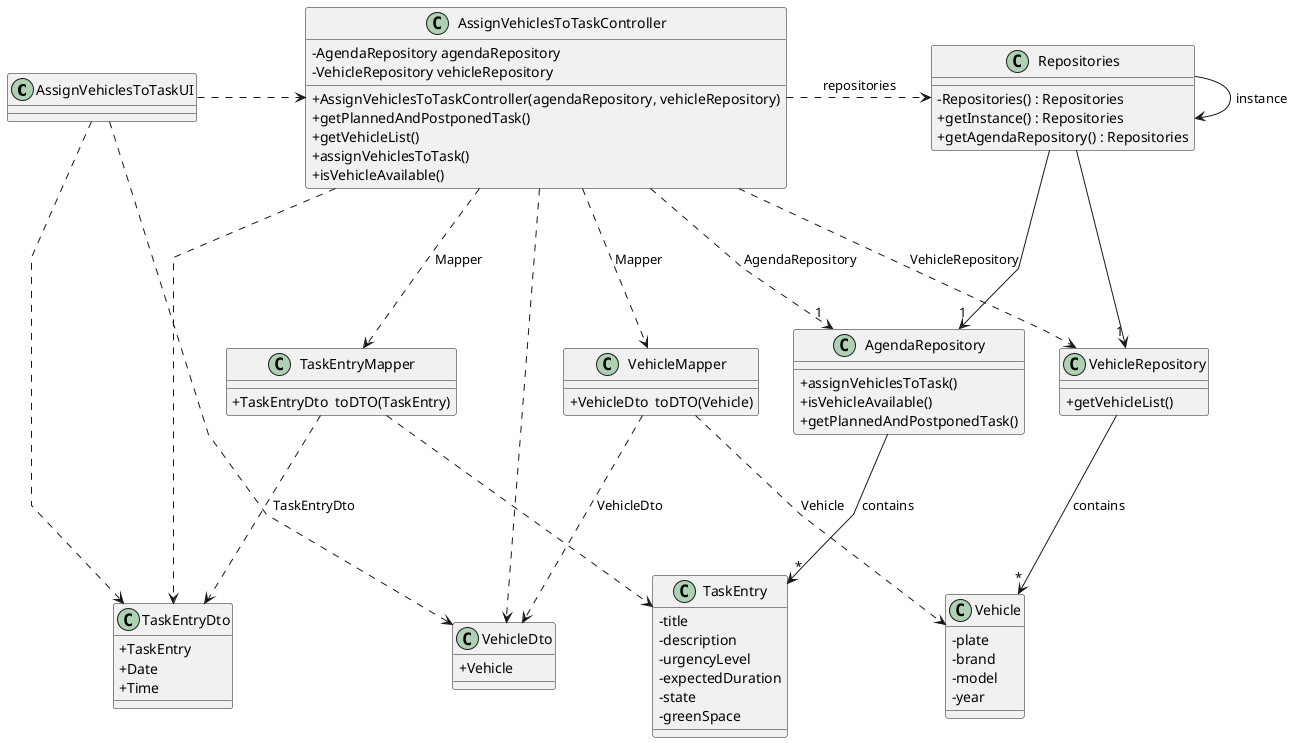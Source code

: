 @startuml
'skinparam monochrome true
skinparam packageStyle rectangle
skinparam shadowing false
skinparam linetype polyline
'skinparam linetype orto

skinparam classAttributeIconSize 0

'left to right direction

class AssignVehiclesToTaskUI{
}


class AssignVehiclesToTaskController{
-AgendaRepository agendaRepository
-VehicleRepository vehicleRepository
    + AssignVehiclesToTaskController(agendaRepository, vehicleRepository)
    + getPlannedAndPostponedTask()
    + getVehicleList()
    + assignVehiclesToTask()
    + isVehicleAvailable()
 }

class Repositories {
-Repositories() : Repositories
    + getInstance() : Repositories
    + getAgendaRepository() : Repositories
}


class AgendaRepository {
    + assignVehiclesToTask()
    + isVehicleAvailable()
    + getPlannedAndPostponedTask()

}

class VehicleRepository {
    + getVehicleList()
}

class  TaskEntry{
        -title
        -description
        -urgencyLevel
        -expectedDuration
        -state
        -greenSpace
}

class Vehicle{
    -plate
    -brand
    -model
    -year
}

class VehicleMapper{
+VehicleDto  toDTO(Vehicle)
}

class TaskEntryMapper{
+TaskEntryDto  toDTO(TaskEntry)
}

class VehicleDto{
+Vehicle
}

class TaskEntryDto{
+TaskEntry
+Date
+Time
}


AssignVehiclesToTaskUI .>  AssignVehiclesToTaskController
AssignVehiclesToTaskController ..> VehicleRepository : VehicleRepository

AssignVehiclesToTaskController ...r> Repositories : repositories
AssignVehiclesToTaskController ...> TaskEntryMapper : Mapper
AssignVehiclesToTaskController ...> VehicleMapper : Mapper
TaskEntryMapper ...> TaskEntryDto: TaskEntryDto
TaskEntryMapper ...> TaskEntry

VehicleMapper ...> VehicleDto: VehicleDto
VehicleMapper ...> Vehicle: Vehicle
AssignVehiclesToTaskUI .> VehicleDto
AssignVehiclesToTaskUI .> TaskEntryDto

AssignVehiclesToTaskController ..> TaskEntryDto
AssignVehiclesToTaskController ..> VehicleDto
Repositories ---> "1" AgendaRepository
Repositories ---> "1" VehicleRepository
Repositories -> Repositories : instance

AgendaRepository --> "*" TaskEntry: contains
VehicleRepository --> "*" Vehicle: contains

 AssignVehiclesToTaskController ...> "1" AgendaRepository : AgendaRepository
@enduml